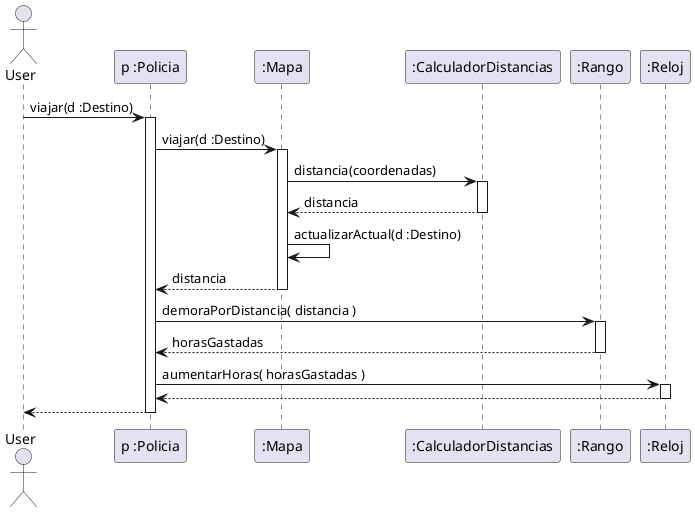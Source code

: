 @startuml

Actor User

User -> "p :Policia" : viajar(d :Destino)
Activate "p :Policia"

"p :Policia" -> ":Mapa" : viajar(d :Destino)
activate ":Mapa"

":Mapa" -> ":CalculadorDistancias" : distancia(coordenadas)
activate ":CalculadorDistancias"

":CalculadorDistancias" --> ":Mapa" : distancia
deactivate ":CalculadorDistancias"

":Mapa" -> ":Mapa" : actualizarActual(d :Destino)

":Mapa" --> "p :Policia" : distancia
deactivate ":Mapa"

"p :Policia" -> ":Rango" : demoraPorDistancia( distancia )
activate ":Rango"

":Rango" --> "p :Policia" : horasGastadas
deactivate ":Rango"

"p :Policia" -> ":Reloj" : aumentarHoras( horasGastadas )
activate ":Reloj"

":Reloj" --> "p :Policia"
deactivate ":Reloj"

"p :Policia" --> User
deactivate "p :Policia"

@enduml